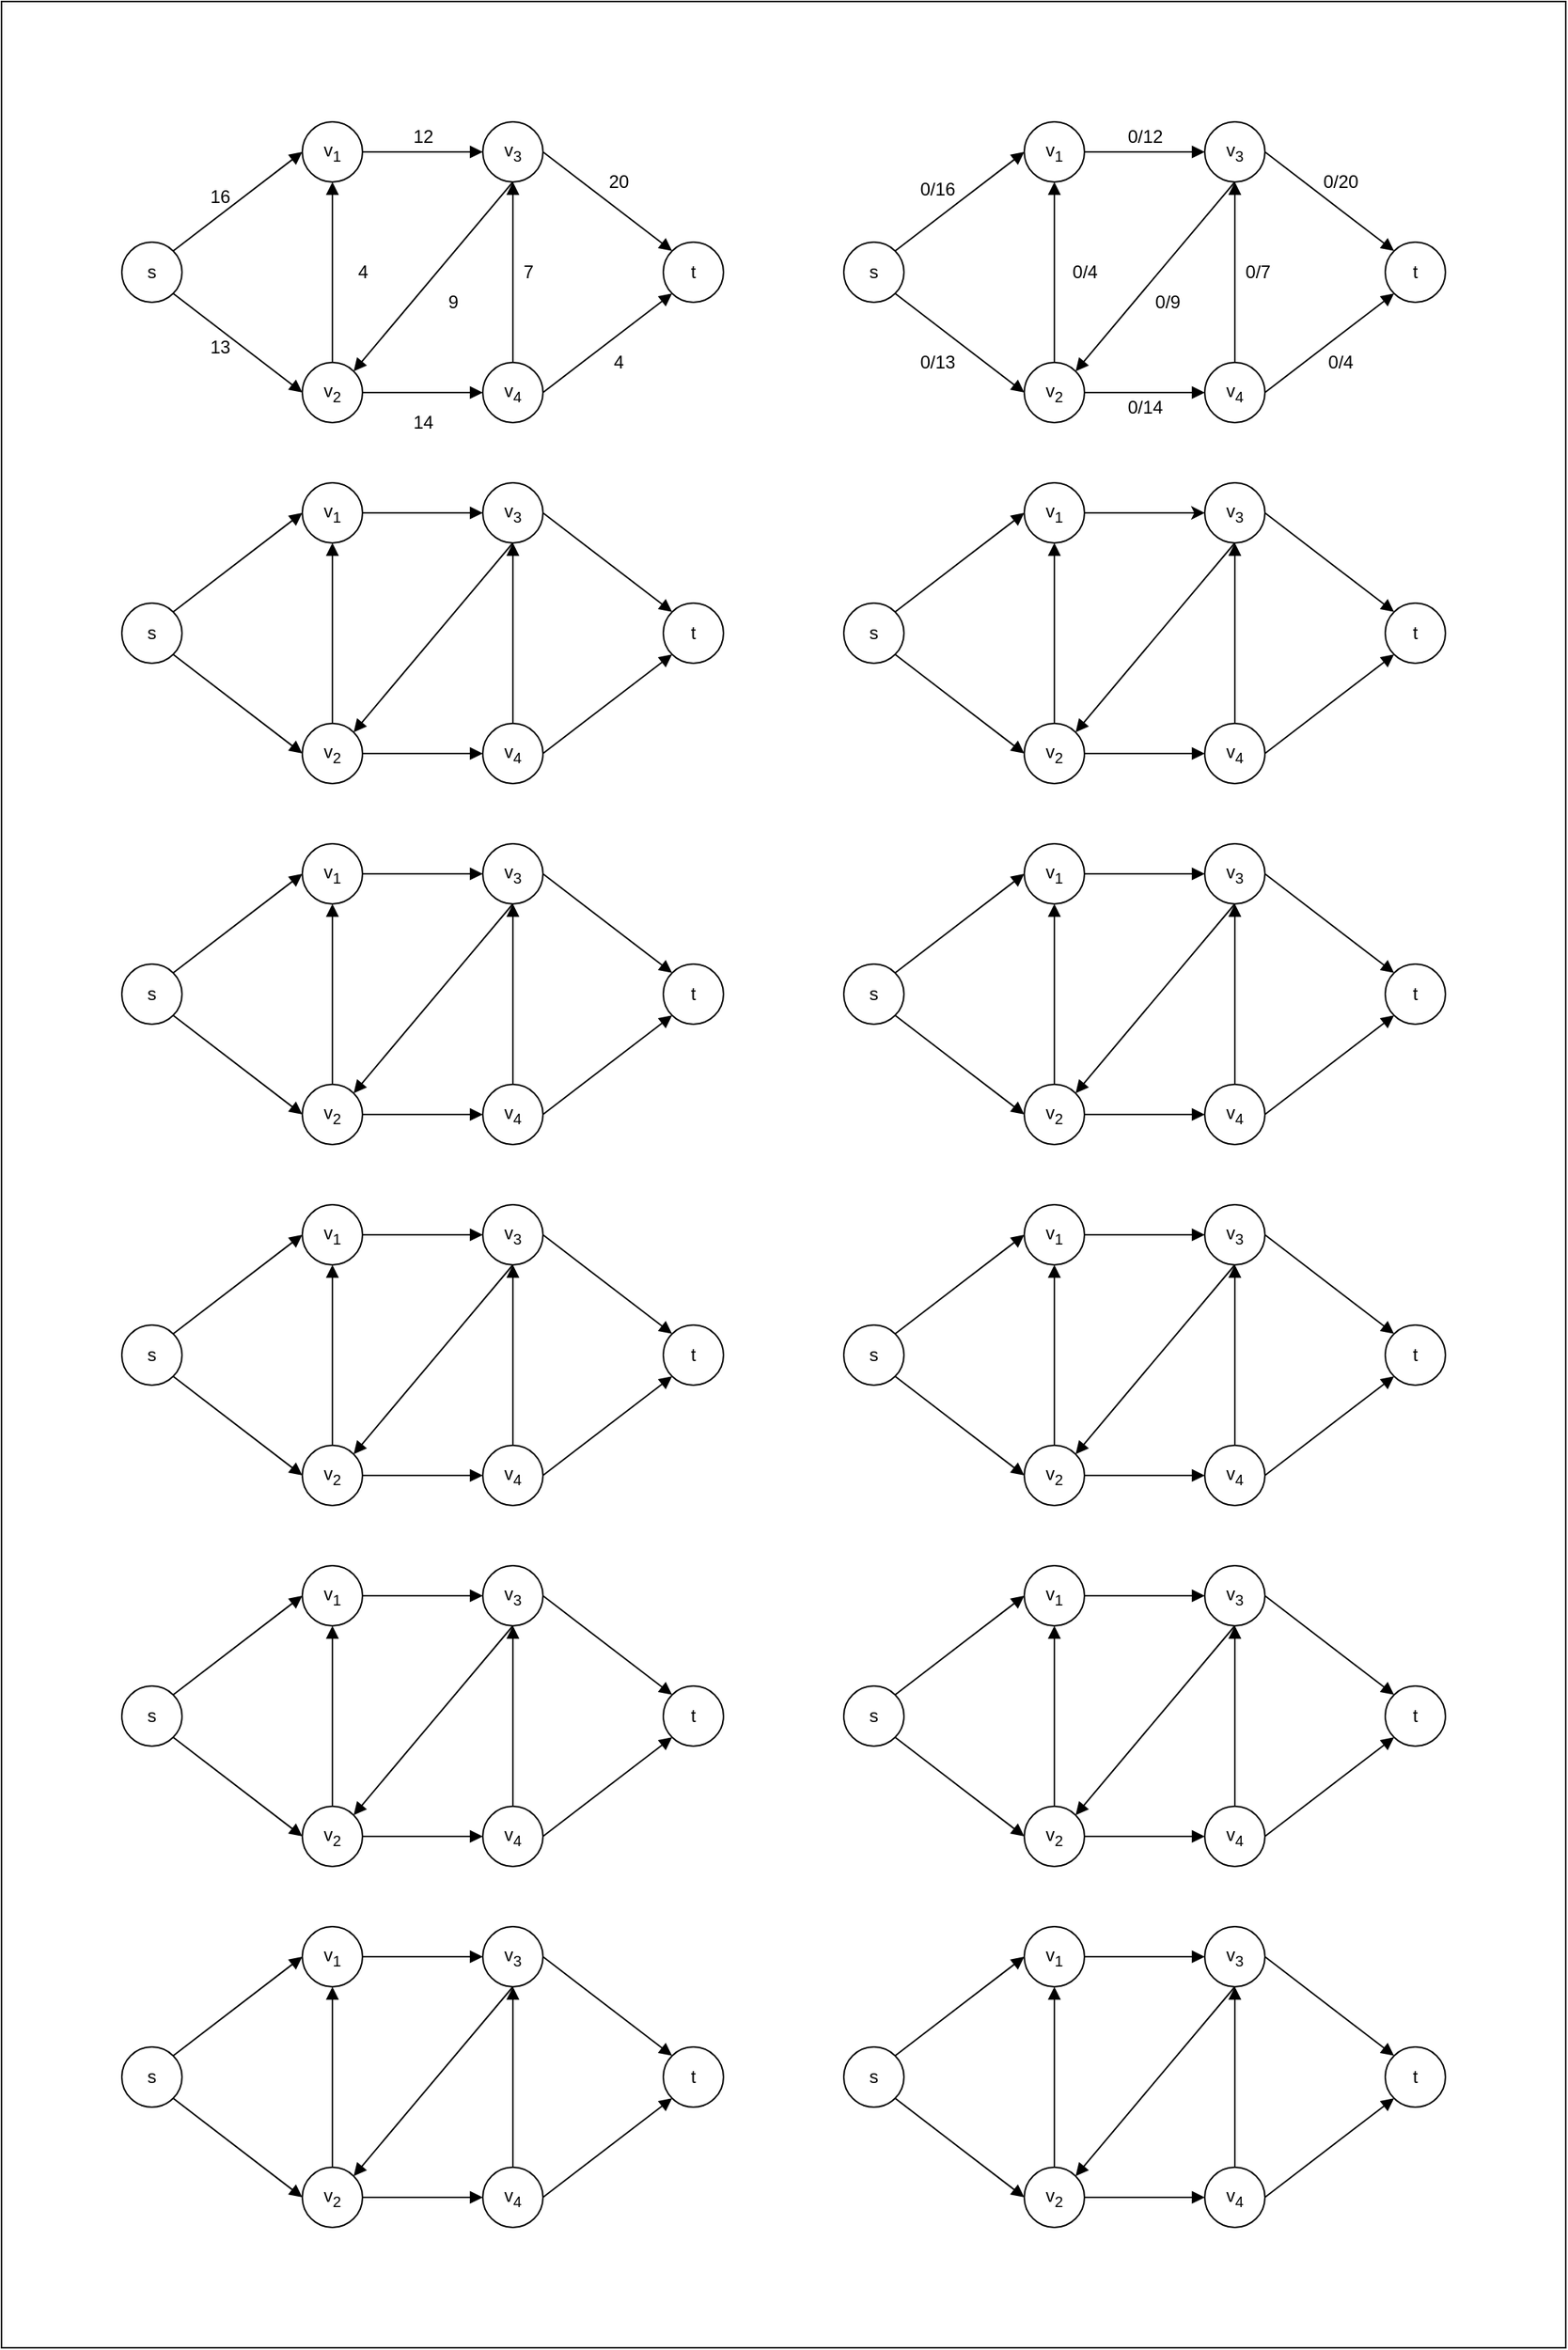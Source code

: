 <mxfile version="12.1.7" type="google" pages="1"><diagram id="NQt9UzLWL7pTOR3KCmQv" name="Page-1"><mxGraphModel dx="912" dy="469" grid="1" gridSize="10" guides="1" tooltips="1" connect="1" arrows="1" fold="1" page="1" pageScale="1" pageWidth="850" pageHeight="1100" math="0" shadow="0"><root><mxCell id="0"/><mxCell id="1" parent="0"/><mxCell id="hjaUaYXyL_r5MJdqLuzG-963" value="" style="rounded=0;whiteSpace=wrap;html=1;shadow=0;glass=0;strokeWidth=1;fontSize=13;align=center;fillColor=none;" vertex="1" parent="1"><mxGeometry y="80" width="1040" height="1560" as="geometry"/></mxCell><mxCell id="hjaUaYXyL_r5MJdqLuzG-8" style="rounded=0;orthogonalLoop=1;jettySize=auto;html=1;exitX=1;exitY=0;exitDx=0;exitDy=0;entryX=0;entryY=0.5;entryDx=0;entryDy=0;align=center;startArrow=none;startFill=0;endArrow=block;endFill=1;" edge="1" parent="1" source="hjaUaYXyL_r5MJdqLuzG-1" target="hjaUaYXyL_r5MJdqLuzG-7"><mxGeometry relative="1" as="geometry"/></mxCell><mxCell id="hjaUaYXyL_r5MJdqLuzG-9" style="edgeStyle=none;rounded=0;orthogonalLoop=1;jettySize=auto;html=1;exitX=1;exitY=1;exitDx=0;exitDy=0;entryX=0;entryY=0.5;entryDx=0;entryDy=0;align=center;startArrow=none;startFill=0;endArrow=block;endFill=1;" edge="1" parent="1" source="hjaUaYXyL_r5MJdqLuzG-1" target="hjaUaYXyL_r5MJdqLuzG-6"><mxGeometry relative="1" as="geometry"/></mxCell><mxCell id="hjaUaYXyL_r5MJdqLuzG-1" value="s" style="ellipse;whiteSpace=wrap;html=1;aspect=fixed;align=center;" vertex="1" parent="1"><mxGeometry x="80" y="240" width="40" height="40" as="geometry"/></mxCell><mxCell id="hjaUaYXyL_r5MJdqLuzG-3" value="t" style="ellipse;whiteSpace=wrap;html=1;aspect=fixed;align=center;" vertex="1" parent="1"><mxGeometry x="440" y="240" width="40" height="40" as="geometry"/></mxCell><mxCell id="hjaUaYXyL_r5MJdqLuzG-12" style="edgeStyle=none;rounded=0;orthogonalLoop=1;jettySize=auto;html=1;exitX=0.5;exitY=1;exitDx=0;exitDy=0;entryX=1;entryY=0;entryDx=0;entryDy=0;align=center;startArrow=none;startFill=0;endArrow=block;endFill=1;" edge="1" parent="1" source="hjaUaYXyL_r5MJdqLuzG-4" target="hjaUaYXyL_r5MJdqLuzG-6"><mxGeometry relative="1" as="geometry"/></mxCell><mxCell id="hjaUaYXyL_r5MJdqLuzG-16" style="edgeStyle=none;rounded=0;orthogonalLoop=1;jettySize=auto;html=1;exitX=1;exitY=0.5;exitDx=0;exitDy=0;entryX=0;entryY=0;entryDx=0;entryDy=0;align=center;startArrow=none;startFill=0;endArrow=block;endFill=1;" edge="1" parent="1" source="hjaUaYXyL_r5MJdqLuzG-4" target="hjaUaYXyL_r5MJdqLuzG-3"><mxGeometry relative="1" as="geometry"/></mxCell><mxCell id="hjaUaYXyL_r5MJdqLuzG-4" value="v&lt;sub&gt;3&lt;/sub&gt;" style="ellipse;whiteSpace=wrap;html=1;aspect=fixed;align=center;" vertex="1" parent="1"><mxGeometry x="320" y="160" width="40" height="40" as="geometry"/></mxCell><mxCell id="hjaUaYXyL_r5MJdqLuzG-13" style="edgeStyle=none;rounded=0;orthogonalLoop=1;jettySize=auto;html=1;exitX=0.5;exitY=0;exitDx=0;exitDy=0;align=center;startArrow=none;startFill=0;endArrow=block;endFill=1;" edge="1" parent="1" source="hjaUaYXyL_r5MJdqLuzG-5"><mxGeometry relative="1" as="geometry"><mxPoint x="340" y="200" as="targetPoint"/></mxGeometry></mxCell><mxCell id="hjaUaYXyL_r5MJdqLuzG-15" style="edgeStyle=none;rounded=0;orthogonalLoop=1;jettySize=auto;html=1;exitX=1;exitY=0.5;exitDx=0;exitDy=0;entryX=0;entryY=1;entryDx=0;entryDy=0;align=center;startArrow=none;startFill=0;endArrow=block;endFill=1;" edge="1" parent="1" source="hjaUaYXyL_r5MJdqLuzG-5" target="hjaUaYXyL_r5MJdqLuzG-3"><mxGeometry relative="1" as="geometry"/></mxCell><mxCell id="hjaUaYXyL_r5MJdqLuzG-5" value="v&lt;sub&gt;4&lt;/sub&gt;" style="ellipse;whiteSpace=wrap;html=1;aspect=fixed;align=center;" vertex="1" parent="1"><mxGeometry x="320" y="320" width="40" height="40" as="geometry"/></mxCell><mxCell id="hjaUaYXyL_r5MJdqLuzG-10" style="edgeStyle=none;rounded=0;orthogonalLoop=1;jettySize=auto;html=1;exitX=0.5;exitY=0;exitDx=0;exitDy=0;entryX=0.5;entryY=1;entryDx=0;entryDy=0;align=center;startArrow=none;startFill=0;endArrow=block;endFill=1;" edge="1" parent="1" source="hjaUaYXyL_r5MJdqLuzG-6" target="hjaUaYXyL_r5MJdqLuzG-7"><mxGeometry relative="1" as="geometry"/></mxCell><mxCell id="hjaUaYXyL_r5MJdqLuzG-14" style="edgeStyle=none;rounded=0;orthogonalLoop=1;jettySize=auto;html=1;exitX=1;exitY=0.5;exitDx=0;exitDy=0;entryX=0;entryY=0.5;entryDx=0;entryDy=0;align=center;startArrow=none;startFill=0;endArrow=block;endFill=1;" edge="1" parent="1" source="hjaUaYXyL_r5MJdqLuzG-6" target="hjaUaYXyL_r5MJdqLuzG-5"><mxGeometry relative="1" as="geometry"/></mxCell><mxCell id="hjaUaYXyL_r5MJdqLuzG-6" value="v&lt;sub&gt;2&lt;/sub&gt;" style="ellipse;whiteSpace=wrap;html=1;aspect=fixed;align=center;" vertex="1" parent="1"><mxGeometry x="200" y="320" width="40" height="40" as="geometry"/></mxCell><mxCell id="hjaUaYXyL_r5MJdqLuzG-11" style="edgeStyle=none;rounded=0;orthogonalLoop=1;jettySize=auto;html=1;exitX=1;exitY=0.5;exitDx=0;exitDy=0;align=center;startArrow=none;startFill=0;endArrow=block;endFill=1;" edge="1" parent="1" source="hjaUaYXyL_r5MJdqLuzG-7" target="hjaUaYXyL_r5MJdqLuzG-4"><mxGeometry relative="1" as="geometry"/></mxCell><mxCell id="hjaUaYXyL_r5MJdqLuzG-7" value="v&lt;sub&gt;1&lt;/sub&gt;" style="ellipse;whiteSpace=wrap;html=1;aspect=fixed;align=center;" vertex="1" parent="1"><mxGeometry x="200" y="160" width="40" height="40" as="geometry"/></mxCell><mxCell id="hjaUaYXyL_r5MJdqLuzG-17" style="rounded=0;orthogonalLoop=1;jettySize=auto;html=1;exitX=1;exitY=0;exitDx=0;exitDy=0;entryX=0;entryY=0.5;entryDx=0;entryDy=0;align=center;startArrow=none;startFill=0;endArrow=block;endFill=1;" edge="1" parent="1" source="hjaUaYXyL_r5MJdqLuzG-19" target="hjaUaYXyL_r5MJdqLuzG-31"><mxGeometry relative="1" as="geometry"/></mxCell><mxCell id="hjaUaYXyL_r5MJdqLuzG-18" style="edgeStyle=none;rounded=0;orthogonalLoop=1;jettySize=auto;html=1;exitX=1;exitY=1;exitDx=0;exitDy=0;entryX=0;entryY=0.5;entryDx=0;entryDy=0;align=center;startArrow=none;startFill=0;endArrow=block;endFill=1;" edge="1" parent="1" source="hjaUaYXyL_r5MJdqLuzG-19" target="hjaUaYXyL_r5MJdqLuzG-29"><mxGeometry relative="1" as="geometry"/></mxCell><mxCell id="hjaUaYXyL_r5MJdqLuzG-19" value="s" style="ellipse;whiteSpace=wrap;html=1;aspect=fixed;align=center;" vertex="1" parent="1"><mxGeometry x="560" y="240" width="40" height="40" as="geometry"/></mxCell><mxCell id="hjaUaYXyL_r5MJdqLuzG-20" value="t" style="ellipse;whiteSpace=wrap;html=1;aspect=fixed;align=center;" vertex="1" parent="1"><mxGeometry x="920" y="240" width="40" height="40" as="geometry"/></mxCell><mxCell id="hjaUaYXyL_r5MJdqLuzG-21" style="edgeStyle=none;rounded=0;orthogonalLoop=1;jettySize=auto;html=1;exitX=0.5;exitY=1;exitDx=0;exitDy=0;entryX=1;entryY=0;entryDx=0;entryDy=0;align=center;startArrow=none;startFill=0;endArrow=block;endFill=1;" edge="1" parent="1" source="hjaUaYXyL_r5MJdqLuzG-23" target="hjaUaYXyL_r5MJdqLuzG-29"><mxGeometry relative="1" as="geometry"/></mxCell><mxCell id="hjaUaYXyL_r5MJdqLuzG-22" style="edgeStyle=none;rounded=0;orthogonalLoop=1;jettySize=auto;html=1;exitX=1;exitY=0.5;exitDx=0;exitDy=0;entryX=0;entryY=0;entryDx=0;entryDy=0;align=center;startArrow=none;startFill=0;endArrow=block;endFill=1;" edge="1" parent="1" source="hjaUaYXyL_r5MJdqLuzG-23" target="hjaUaYXyL_r5MJdqLuzG-20"><mxGeometry relative="1" as="geometry"/></mxCell><mxCell id="hjaUaYXyL_r5MJdqLuzG-23" value="v&lt;sub&gt;3&lt;/sub&gt;" style="ellipse;whiteSpace=wrap;html=1;aspect=fixed;align=center;" vertex="1" parent="1"><mxGeometry x="800" y="160" width="40" height="40" as="geometry"/></mxCell><mxCell id="hjaUaYXyL_r5MJdqLuzG-24" style="edgeStyle=none;rounded=0;orthogonalLoop=1;jettySize=auto;html=1;exitX=0.5;exitY=0;exitDx=0;exitDy=0;align=center;startArrow=none;startFill=0;endArrow=block;endFill=1;" edge="1" parent="1" source="hjaUaYXyL_r5MJdqLuzG-26"><mxGeometry relative="1" as="geometry"><mxPoint x="820" y="200" as="targetPoint"/></mxGeometry></mxCell><mxCell id="hjaUaYXyL_r5MJdqLuzG-25" style="edgeStyle=none;rounded=0;orthogonalLoop=1;jettySize=auto;html=1;exitX=1;exitY=0.5;exitDx=0;exitDy=0;entryX=0;entryY=1;entryDx=0;entryDy=0;align=center;startArrow=none;startFill=0;endArrow=block;endFill=1;" edge="1" parent="1" source="hjaUaYXyL_r5MJdqLuzG-26" target="hjaUaYXyL_r5MJdqLuzG-20"><mxGeometry relative="1" as="geometry"/></mxCell><mxCell id="hjaUaYXyL_r5MJdqLuzG-26" value="v&lt;sub&gt;4&lt;/sub&gt;" style="ellipse;whiteSpace=wrap;html=1;aspect=fixed;align=center;" vertex="1" parent="1"><mxGeometry x="800" y="320" width="40" height="40" as="geometry"/></mxCell><mxCell id="hjaUaYXyL_r5MJdqLuzG-27" style="edgeStyle=none;rounded=0;orthogonalLoop=1;jettySize=auto;html=1;exitX=0.5;exitY=0;exitDx=0;exitDy=0;entryX=0.5;entryY=1;entryDx=0;entryDy=0;align=center;startArrow=none;startFill=0;endArrow=block;endFill=1;" edge="1" parent="1" source="hjaUaYXyL_r5MJdqLuzG-29" target="hjaUaYXyL_r5MJdqLuzG-31"><mxGeometry relative="1" as="geometry"/></mxCell><mxCell id="hjaUaYXyL_r5MJdqLuzG-28" style="edgeStyle=none;rounded=0;orthogonalLoop=1;jettySize=auto;html=1;exitX=1;exitY=0.5;exitDx=0;exitDy=0;entryX=0;entryY=0.5;entryDx=0;entryDy=0;align=center;startArrow=none;startFill=0;endArrow=block;endFill=1;" edge="1" parent="1" source="hjaUaYXyL_r5MJdqLuzG-29" target="hjaUaYXyL_r5MJdqLuzG-26"><mxGeometry relative="1" as="geometry"/></mxCell><mxCell id="hjaUaYXyL_r5MJdqLuzG-29" value="v&lt;sub&gt;2&lt;/sub&gt;" style="ellipse;whiteSpace=wrap;html=1;aspect=fixed;align=center;" vertex="1" parent="1"><mxGeometry x="680" y="320" width="40" height="40" as="geometry"/></mxCell><mxCell id="hjaUaYXyL_r5MJdqLuzG-30" style="edgeStyle=none;rounded=0;orthogonalLoop=1;jettySize=auto;html=1;exitX=1;exitY=0.5;exitDx=0;exitDy=0;align=center;startArrow=none;startFill=0;endArrow=block;endFill=1;" edge="1" parent="1" source="hjaUaYXyL_r5MJdqLuzG-31" target="hjaUaYXyL_r5MJdqLuzG-23"><mxGeometry relative="1" as="geometry"/></mxCell><mxCell id="hjaUaYXyL_r5MJdqLuzG-31" value="v&lt;sub&gt;1&lt;/sub&gt;" style="ellipse;whiteSpace=wrap;html=1;aspect=fixed;align=center;" vertex="1" parent="1"><mxGeometry x="680" y="160" width="40" height="40" as="geometry"/></mxCell><mxCell id="hjaUaYXyL_r5MJdqLuzG-32" value="16" style="text;html=1;resizable=0;points=[];autosize=1;align=center;verticalAlign=top;spacingTop=-4;" vertex="1" parent="1"><mxGeometry x="130" y="200" width="30" height="20" as="geometry"/></mxCell><mxCell id="hjaUaYXyL_r5MJdqLuzG-33" value="13" style="text;html=1;resizable=0;points=[];autosize=1;align=center;verticalAlign=top;spacingTop=-4;" vertex="1" parent="1"><mxGeometry x="130" y="300" width="30" height="20" as="geometry"/></mxCell><mxCell id="hjaUaYXyL_r5MJdqLuzG-34" value="4" style="text;html=1;resizable=0;points=[];autosize=1;align=center;verticalAlign=top;spacingTop=-4;" vertex="1" parent="1"><mxGeometry x="230" y="250" width="20" height="20" as="geometry"/></mxCell><mxCell id="hjaUaYXyL_r5MJdqLuzG-35" value="12" style="text;html=1;resizable=0;points=[];autosize=1;align=center;verticalAlign=top;spacingTop=-4;" vertex="1" parent="1"><mxGeometry x="265" y="160" width="30" height="20" as="geometry"/></mxCell><mxCell id="hjaUaYXyL_r5MJdqLuzG-36" value="14" style="text;html=1;resizable=0;points=[];autosize=1;align=center;verticalAlign=top;spacingTop=-4;" vertex="1" parent="1"><mxGeometry x="265" y="350" width="30" height="20" as="geometry"/></mxCell><mxCell id="hjaUaYXyL_r5MJdqLuzG-37" value="9" style="text;html=1;resizable=0;points=[];autosize=1;align=center;verticalAlign=top;spacingTop=-4;" vertex="1" parent="1"><mxGeometry x="290" y="270" width="20" height="20" as="geometry"/></mxCell><mxCell id="hjaUaYXyL_r5MJdqLuzG-38" value="4" style="text;html=1;resizable=0;points=[];autosize=1;align=center;verticalAlign=top;spacingTop=-4;" vertex="1" parent="1"><mxGeometry x="400" y="310" width="20" height="20" as="geometry"/></mxCell><mxCell id="hjaUaYXyL_r5MJdqLuzG-39" value="20" style="text;html=1;resizable=0;points=[];autosize=1;align=center;verticalAlign=top;spacingTop=-4;" vertex="1" parent="1"><mxGeometry x="395" y="190" width="30" height="20" as="geometry"/></mxCell><mxCell id="hjaUaYXyL_r5MJdqLuzG-40" value="7" style="text;html=1;resizable=0;points=[];autosize=1;align=center;verticalAlign=top;spacingTop=-4;" vertex="1" parent="1"><mxGeometry x="340" y="250" width="20" height="20" as="geometry"/></mxCell><mxCell id="hjaUaYXyL_r5MJdqLuzG-41" value="0/16" style="text;html=1;resizable=0;points=[];autosize=1;align=center;verticalAlign=top;spacingTop=-4;" vertex="1" parent="1"><mxGeometry x="602" y="195" width="40" height="20" as="geometry"/></mxCell><mxCell id="hjaUaYXyL_r5MJdqLuzG-42" value="0/13" style="text;html=1;resizable=0;points=[];autosize=1;align=center;verticalAlign=top;spacingTop=-4;" vertex="1" parent="1"><mxGeometry x="602" y="310" width="40" height="20" as="geometry"/></mxCell><mxCell id="hjaUaYXyL_r5MJdqLuzG-43" value="0/4" style="text;html=1;resizable=0;points=[];autosize=1;align=center;verticalAlign=top;spacingTop=-4;" vertex="1" parent="1"><mxGeometry x="705" y="250" width="30" height="20" as="geometry"/></mxCell><mxCell id="hjaUaYXyL_r5MJdqLuzG-44" value="0/12" style="text;html=1;resizable=0;points=[];autosize=1;align=center;verticalAlign=top;spacingTop=-4;" vertex="1" parent="1"><mxGeometry x="740" y="160" width="40" height="20" as="geometry"/></mxCell><mxCell id="hjaUaYXyL_r5MJdqLuzG-45" value="0/14" style="text;html=1;resizable=0;points=[];autosize=1;align=center;verticalAlign=top;spacingTop=-4;" vertex="1" parent="1"><mxGeometry x="740" y="340" width="40" height="20" as="geometry"/></mxCell><mxCell id="hjaUaYXyL_r5MJdqLuzG-46" value="0/9" style="text;html=1;resizable=0;points=[];autosize=1;align=center;verticalAlign=top;spacingTop=-4;" vertex="1" parent="1"><mxGeometry x="760" y="270" width="30" height="20" as="geometry"/></mxCell><mxCell id="hjaUaYXyL_r5MJdqLuzG-47" value="0/7" style="text;html=1;resizable=0;points=[];autosize=1;align=center;verticalAlign=top;spacingTop=-4;" vertex="1" parent="1"><mxGeometry x="820" y="250" width="30" height="20" as="geometry"/></mxCell><mxCell id="hjaUaYXyL_r5MJdqLuzG-48" value="0/20" style="text;html=1;resizable=0;points=[];autosize=1;align=center;verticalAlign=top;spacingTop=-4;" vertex="1" parent="1"><mxGeometry x="870" y="190" width="40" height="20" as="geometry"/></mxCell><mxCell id="hjaUaYXyL_r5MJdqLuzG-49" value="0/4" style="text;html=1;resizable=0;points=[];autosize=1;align=center;verticalAlign=top;spacingTop=-4;" vertex="1" parent="1"><mxGeometry x="875" y="310" width="30" height="20" as="geometry"/></mxCell><mxCell id="hjaUaYXyL_r5MJdqLuzG-98" style="rounded=0;orthogonalLoop=1;jettySize=auto;html=1;exitX=1;exitY=0;exitDx=0;exitDy=0;entryX=0;entryY=0.5;entryDx=0;entryDy=0;align=center;startArrow=none;startFill=0;endArrow=block;endFill=1;" edge="1" parent="1" source="hjaUaYXyL_r5MJdqLuzG-100" target="hjaUaYXyL_r5MJdqLuzG-112"><mxGeometry relative="1" as="geometry"/></mxCell><mxCell id="hjaUaYXyL_r5MJdqLuzG-99" style="edgeStyle=none;rounded=0;orthogonalLoop=1;jettySize=auto;html=1;exitX=1;exitY=1;exitDx=0;exitDy=0;entryX=0;entryY=0.5;entryDx=0;entryDy=0;align=center;strokeWidth=1;startArrow=none;startFill=0;endArrow=block;endFill=1;" edge="1" parent="1" source="hjaUaYXyL_r5MJdqLuzG-100" target="hjaUaYXyL_r5MJdqLuzG-110"><mxGeometry relative="1" as="geometry"/></mxCell><mxCell id="hjaUaYXyL_r5MJdqLuzG-100" value="s" style="ellipse;whiteSpace=wrap;html=1;aspect=fixed;align=center;" vertex="1" parent="1"><mxGeometry x="80" y="480" width="40" height="40" as="geometry"/></mxCell><mxCell id="hjaUaYXyL_r5MJdqLuzG-101" value="t" style="ellipse;whiteSpace=wrap;html=1;aspect=fixed;align=center;" vertex="1" parent="1"><mxGeometry x="440" y="480" width="40" height="40" as="geometry"/></mxCell><mxCell id="hjaUaYXyL_r5MJdqLuzG-102" style="edgeStyle=none;rounded=0;orthogonalLoop=1;jettySize=auto;html=1;exitX=0.5;exitY=1;exitDx=0;exitDy=0;entryX=1;entryY=0;entryDx=0;entryDy=0;align=center;startArrow=none;startFill=0;endArrow=block;endFill=1;" edge="1" parent="1" source="hjaUaYXyL_r5MJdqLuzG-104" target="hjaUaYXyL_r5MJdqLuzG-110"><mxGeometry relative="1" as="geometry"/></mxCell><mxCell id="hjaUaYXyL_r5MJdqLuzG-103" style="edgeStyle=none;rounded=0;orthogonalLoop=1;jettySize=auto;html=1;exitX=1;exitY=0.5;exitDx=0;exitDy=0;entryX=0;entryY=0;entryDx=0;entryDy=0;align=center;strokeWidth=1;startArrow=none;startFill=0;endArrow=block;endFill=1;" edge="1" parent="1" source="hjaUaYXyL_r5MJdqLuzG-104" target="hjaUaYXyL_r5MJdqLuzG-101"><mxGeometry relative="1" as="geometry"/></mxCell><mxCell id="hjaUaYXyL_r5MJdqLuzG-104" value="v&lt;sub&gt;3&lt;/sub&gt;" style="ellipse;whiteSpace=wrap;html=1;aspect=fixed;align=center;" vertex="1" parent="1"><mxGeometry x="320" y="400" width="40" height="40" as="geometry"/></mxCell><mxCell id="hjaUaYXyL_r5MJdqLuzG-105" style="edgeStyle=none;rounded=0;orthogonalLoop=1;jettySize=auto;html=1;exitX=0.5;exitY=0;exitDx=0;exitDy=0;align=center;startArrow=none;startFill=0;endArrow=block;endFill=1;" edge="1" parent="1" source="hjaUaYXyL_r5MJdqLuzG-107"><mxGeometry relative="1" as="geometry"><mxPoint x="340" y="440" as="targetPoint"/></mxGeometry></mxCell><mxCell id="hjaUaYXyL_r5MJdqLuzG-106" style="edgeStyle=none;rounded=0;orthogonalLoop=1;jettySize=auto;html=1;exitX=1;exitY=0.5;exitDx=0;exitDy=0;entryX=0;entryY=1;entryDx=0;entryDy=0;align=center;startArrow=none;startFill=0;endArrow=block;endFill=1;" edge="1" parent="1" source="hjaUaYXyL_r5MJdqLuzG-107" target="hjaUaYXyL_r5MJdqLuzG-101"><mxGeometry relative="1" as="geometry"/></mxCell><mxCell id="hjaUaYXyL_r5MJdqLuzG-107" value="v&lt;sub&gt;4&lt;/sub&gt;" style="ellipse;whiteSpace=wrap;html=1;aspect=fixed;align=center;" vertex="1" parent="1"><mxGeometry x="320" y="560" width="40" height="40" as="geometry"/></mxCell><mxCell id="hjaUaYXyL_r5MJdqLuzG-108" style="edgeStyle=none;rounded=0;orthogonalLoop=1;jettySize=auto;html=1;exitX=0.5;exitY=0;exitDx=0;exitDy=0;entryX=0.5;entryY=1;entryDx=0;entryDy=0;align=center;strokeWidth=1;startArrow=none;startFill=0;endArrow=block;endFill=1;" edge="1" parent="1" source="hjaUaYXyL_r5MJdqLuzG-110" target="hjaUaYXyL_r5MJdqLuzG-112"><mxGeometry relative="1" as="geometry"/></mxCell><mxCell id="hjaUaYXyL_r5MJdqLuzG-109" style="edgeStyle=none;rounded=0;orthogonalLoop=1;jettySize=auto;html=1;exitX=1;exitY=0.5;exitDx=0;exitDy=0;entryX=0;entryY=0.5;entryDx=0;entryDy=0;align=center;startArrow=none;startFill=0;endArrow=block;endFill=1;" edge="1" parent="1" source="hjaUaYXyL_r5MJdqLuzG-110" target="hjaUaYXyL_r5MJdqLuzG-107"><mxGeometry relative="1" as="geometry"/></mxCell><mxCell id="hjaUaYXyL_r5MJdqLuzG-110" value="v&lt;sub&gt;2&lt;/sub&gt;" style="ellipse;whiteSpace=wrap;html=1;aspect=fixed;align=center;" vertex="1" parent="1"><mxGeometry x="200" y="560" width="40" height="40" as="geometry"/></mxCell><mxCell id="hjaUaYXyL_r5MJdqLuzG-111" style="edgeStyle=none;rounded=0;orthogonalLoop=1;jettySize=auto;html=1;exitX=1;exitY=0.5;exitDx=0;exitDy=0;align=center;strokeWidth=1;startArrow=none;startFill=0;endArrow=block;endFill=1;" edge="1" parent="1" source="hjaUaYXyL_r5MJdqLuzG-112" target="hjaUaYXyL_r5MJdqLuzG-104"><mxGeometry relative="1" as="geometry"/></mxCell><mxCell id="hjaUaYXyL_r5MJdqLuzG-112" value="v&lt;sub&gt;1&lt;/sub&gt;" style="ellipse;whiteSpace=wrap;html=1;aspect=fixed;align=center;" vertex="1" parent="1"><mxGeometry x="200" y="400" width="40" height="40" as="geometry"/></mxCell><mxCell id="hjaUaYXyL_r5MJdqLuzG-113" style="rounded=0;orthogonalLoop=1;jettySize=auto;html=1;exitX=1;exitY=0;exitDx=0;exitDy=0;entryX=0;entryY=0.5;entryDx=0;entryDy=0;align=center;startArrow=none;startFill=0;endArrow=block;endFill=1;" edge="1" parent="1" source="hjaUaYXyL_r5MJdqLuzG-115" target="hjaUaYXyL_r5MJdqLuzG-127"><mxGeometry relative="1" as="geometry"/></mxCell><mxCell id="hjaUaYXyL_r5MJdqLuzG-114" style="edgeStyle=none;rounded=0;orthogonalLoop=1;jettySize=auto;html=1;exitX=1;exitY=1;exitDx=0;exitDy=0;entryX=0;entryY=0.5;entryDx=0;entryDy=0;align=center;startArrow=none;startFill=0;endArrow=block;endFill=1;" edge="1" parent="1" source="hjaUaYXyL_r5MJdqLuzG-115" target="hjaUaYXyL_r5MJdqLuzG-125"><mxGeometry relative="1" as="geometry"/></mxCell><mxCell id="hjaUaYXyL_r5MJdqLuzG-115" value="s" style="ellipse;whiteSpace=wrap;html=1;aspect=fixed;align=center;" vertex="1" parent="1"><mxGeometry x="560" y="480" width="40" height="40" as="geometry"/></mxCell><mxCell id="hjaUaYXyL_r5MJdqLuzG-116" value="t" style="ellipse;whiteSpace=wrap;html=1;aspect=fixed;align=center;" vertex="1" parent="1"><mxGeometry x="920" y="480" width="40" height="40" as="geometry"/></mxCell><mxCell id="hjaUaYXyL_r5MJdqLuzG-117" style="edgeStyle=none;rounded=0;orthogonalLoop=1;jettySize=auto;html=1;exitX=0.5;exitY=1;exitDx=0;exitDy=0;entryX=1;entryY=0;entryDx=0;entryDy=0;align=center;startArrow=none;startFill=0;endArrow=block;endFill=1;" edge="1" parent="1" source="hjaUaYXyL_r5MJdqLuzG-119" target="hjaUaYXyL_r5MJdqLuzG-125"><mxGeometry relative="1" as="geometry"/></mxCell><mxCell id="hjaUaYXyL_r5MJdqLuzG-118" style="edgeStyle=none;rounded=0;orthogonalLoop=1;jettySize=auto;html=1;exitX=1;exitY=0.5;exitDx=0;exitDy=0;entryX=0;entryY=0;entryDx=0;entryDy=0;align=center;startArrow=none;startFill=0;endArrow=block;endFill=1;" edge="1" parent="1" source="hjaUaYXyL_r5MJdqLuzG-119" target="hjaUaYXyL_r5MJdqLuzG-116"><mxGeometry relative="1" as="geometry"/></mxCell><mxCell id="hjaUaYXyL_r5MJdqLuzG-119" value="v&lt;sub&gt;3&lt;/sub&gt;" style="ellipse;whiteSpace=wrap;html=1;aspect=fixed;align=center;" vertex="1" parent="1"><mxGeometry x="800" y="400" width="40" height="40" as="geometry"/></mxCell><mxCell id="hjaUaYXyL_r5MJdqLuzG-120" style="edgeStyle=none;rounded=0;orthogonalLoop=1;jettySize=auto;html=1;exitX=0.5;exitY=0;exitDx=0;exitDy=0;align=center;startArrow=none;startFill=0;endArrow=block;endFill=1;" edge="1" parent="1" source="hjaUaYXyL_r5MJdqLuzG-122"><mxGeometry relative="1" as="geometry"><mxPoint x="820" y="440" as="targetPoint"/></mxGeometry></mxCell><mxCell id="hjaUaYXyL_r5MJdqLuzG-121" style="edgeStyle=none;rounded=0;orthogonalLoop=1;jettySize=auto;html=1;exitX=1;exitY=0.5;exitDx=0;exitDy=0;entryX=0;entryY=1;entryDx=0;entryDy=0;align=center;startArrow=none;startFill=0;endArrow=block;endFill=1;" edge="1" parent="1" source="hjaUaYXyL_r5MJdqLuzG-122" target="hjaUaYXyL_r5MJdqLuzG-116"><mxGeometry relative="1" as="geometry"/></mxCell><mxCell id="hjaUaYXyL_r5MJdqLuzG-122" value="v&lt;sub&gt;4&lt;/sub&gt;" style="ellipse;whiteSpace=wrap;html=1;aspect=fixed;align=center;" vertex="1" parent="1"><mxGeometry x="800" y="560" width="40" height="40" as="geometry"/></mxCell><mxCell id="hjaUaYXyL_r5MJdqLuzG-123" style="edgeStyle=none;rounded=0;orthogonalLoop=1;jettySize=auto;html=1;exitX=0.5;exitY=0;exitDx=0;exitDy=0;entryX=0.5;entryY=1;entryDx=0;entryDy=0;align=center;startArrow=none;startFill=0;endArrow=block;endFill=1;" edge="1" parent="1" source="hjaUaYXyL_r5MJdqLuzG-125" target="hjaUaYXyL_r5MJdqLuzG-127"><mxGeometry relative="1" as="geometry"/></mxCell><mxCell id="hjaUaYXyL_r5MJdqLuzG-124" style="edgeStyle=none;rounded=0;orthogonalLoop=1;jettySize=auto;html=1;exitX=1;exitY=0.5;exitDx=0;exitDy=0;entryX=0;entryY=0.5;entryDx=0;entryDy=0;align=center;startArrow=none;startFill=0;endArrow=block;endFill=1;" edge="1" parent="1" source="hjaUaYXyL_r5MJdqLuzG-125" target="hjaUaYXyL_r5MJdqLuzG-122"><mxGeometry relative="1" as="geometry"/></mxCell><mxCell id="hjaUaYXyL_r5MJdqLuzG-125" value="v&lt;sub&gt;2&lt;/sub&gt;" style="ellipse;whiteSpace=wrap;html=1;aspect=fixed;align=center;" vertex="1" parent="1"><mxGeometry x="680" y="560" width="40" height="40" as="geometry"/></mxCell><mxCell id="hjaUaYXyL_r5MJdqLuzG-126" style="edgeStyle=none;rounded=0;orthogonalLoop=1;jettySize=auto;html=1;exitX=1;exitY=0.5;exitDx=0;exitDy=0;align=center;" edge="1" parent="1" source="hjaUaYXyL_r5MJdqLuzG-127" target="hjaUaYXyL_r5MJdqLuzG-119"><mxGeometry relative="1" as="geometry"/></mxCell><mxCell id="hjaUaYXyL_r5MJdqLuzG-127" value="v&lt;sub&gt;1&lt;/sub&gt;" style="ellipse;whiteSpace=wrap;html=1;aspect=fixed;align=center;" vertex="1" parent="1"><mxGeometry x="680" y="400" width="40" height="40" as="geometry"/></mxCell><mxCell id="hjaUaYXyL_r5MJdqLuzG-196" style="rounded=0;orthogonalLoop=1;jettySize=auto;html=1;exitX=1;exitY=0;exitDx=0;exitDy=0;entryX=0;entryY=0.5;entryDx=0;entryDy=0;align=center;endSize=6;strokeWidth=1;startArrow=none;startFill=0;endArrow=block;endFill=1;" edge="1" parent="1" source="hjaUaYXyL_r5MJdqLuzG-198" target="hjaUaYXyL_r5MJdqLuzG-210"><mxGeometry relative="1" as="geometry"/></mxCell><mxCell id="hjaUaYXyL_r5MJdqLuzG-197" style="edgeStyle=none;rounded=0;orthogonalLoop=1;jettySize=auto;html=1;exitX=1;exitY=1;exitDx=0;exitDy=0;entryX=0;entryY=0.5;entryDx=0;entryDy=0;align=center;startArrow=none;startFill=0;endArrow=block;endFill=1;" edge="1" parent="1" source="hjaUaYXyL_r5MJdqLuzG-198" target="hjaUaYXyL_r5MJdqLuzG-208"><mxGeometry relative="1" as="geometry"/></mxCell><mxCell id="hjaUaYXyL_r5MJdqLuzG-198" value="s" style="ellipse;whiteSpace=wrap;html=1;aspect=fixed;align=center;" vertex="1" parent="1"><mxGeometry x="80" y="720" width="40" height="40" as="geometry"/></mxCell><mxCell id="hjaUaYXyL_r5MJdqLuzG-199" value="t" style="ellipse;whiteSpace=wrap;html=1;aspect=fixed;align=center;" vertex="1" parent="1"><mxGeometry x="440" y="720" width="40" height="40" as="geometry"/></mxCell><mxCell id="hjaUaYXyL_r5MJdqLuzG-200" style="edgeStyle=none;rounded=0;orthogonalLoop=1;jettySize=auto;html=1;exitX=0.5;exitY=1;exitDx=0;exitDy=0;entryX=1;entryY=0;entryDx=0;entryDy=0;align=center;startArrow=none;startFill=0;endArrow=block;endFill=1;" edge="1" parent="1" source="hjaUaYXyL_r5MJdqLuzG-202" target="hjaUaYXyL_r5MJdqLuzG-208"><mxGeometry relative="1" as="geometry"/></mxCell><mxCell id="hjaUaYXyL_r5MJdqLuzG-201" style="edgeStyle=none;rounded=0;orthogonalLoop=1;jettySize=auto;html=1;exitX=1;exitY=0.5;exitDx=0;exitDy=0;entryX=0;entryY=0;entryDx=0;entryDy=0;align=center;strokeWidth=1;startArrow=none;startFill=0;endArrow=block;endFill=1;" edge="1" parent="1" source="hjaUaYXyL_r5MJdqLuzG-202" target="hjaUaYXyL_r5MJdqLuzG-199"><mxGeometry relative="1" as="geometry"/></mxCell><mxCell id="hjaUaYXyL_r5MJdqLuzG-202" value="v&lt;sub&gt;3&lt;/sub&gt;" style="ellipse;whiteSpace=wrap;html=1;aspect=fixed;align=center;" vertex="1" parent="1"><mxGeometry x="320" y="640" width="40" height="40" as="geometry"/></mxCell><mxCell id="hjaUaYXyL_r5MJdqLuzG-203" style="edgeStyle=none;rounded=0;orthogonalLoop=1;jettySize=auto;html=1;exitX=0.5;exitY=0;exitDx=0;exitDy=0;align=center;startArrow=none;startFill=0;endArrow=block;endFill=1;" edge="1" parent="1" source="hjaUaYXyL_r5MJdqLuzG-205"><mxGeometry relative="1" as="geometry"><mxPoint x="340" y="680" as="targetPoint"/></mxGeometry></mxCell><mxCell id="hjaUaYXyL_r5MJdqLuzG-204" style="edgeStyle=none;rounded=0;orthogonalLoop=1;jettySize=auto;html=1;exitX=1;exitY=0.5;exitDx=0;exitDy=0;entryX=0;entryY=1;entryDx=0;entryDy=0;align=center;startArrow=none;startFill=0;endArrow=block;endFill=1;" edge="1" parent="1" source="hjaUaYXyL_r5MJdqLuzG-205" target="hjaUaYXyL_r5MJdqLuzG-199"><mxGeometry relative="1" as="geometry"/></mxCell><mxCell id="hjaUaYXyL_r5MJdqLuzG-205" value="v&lt;sub&gt;4&lt;/sub&gt;" style="ellipse;whiteSpace=wrap;html=1;aspect=fixed;align=center;" vertex="1" parent="1"><mxGeometry x="320" y="800" width="40" height="40" as="geometry"/></mxCell><mxCell id="hjaUaYXyL_r5MJdqLuzG-206" style="edgeStyle=none;rounded=0;orthogonalLoop=1;jettySize=auto;html=1;exitX=0.5;exitY=0;exitDx=0;exitDy=0;entryX=0.5;entryY=1;entryDx=0;entryDy=0;align=center;startArrow=none;startFill=0;endArrow=block;endFill=1;" edge="1" parent="1" source="hjaUaYXyL_r5MJdqLuzG-208" target="hjaUaYXyL_r5MJdqLuzG-210"><mxGeometry relative="1" as="geometry"/></mxCell><mxCell id="hjaUaYXyL_r5MJdqLuzG-207" style="edgeStyle=none;rounded=0;orthogonalLoop=1;jettySize=auto;html=1;exitX=1;exitY=0.5;exitDx=0;exitDy=0;entryX=0;entryY=0.5;entryDx=0;entryDy=0;align=center;startArrow=none;startFill=0;endArrow=block;endFill=1;" edge="1" parent="1" source="hjaUaYXyL_r5MJdqLuzG-208" target="hjaUaYXyL_r5MJdqLuzG-205"><mxGeometry relative="1" as="geometry"/></mxCell><mxCell id="hjaUaYXyL_r5MJdqLuzG-208" value="v&lt;sub&gt;2&lt;/sub&gt;" style="ellipse;whiteSpace=wrap;html=1;aspect=fixed;align=center;" vertex="1" parent="1"><mxGeometry x="200" y="800" width="40" height="40" as="geometry"/></mxCell><mxCell id="hjaUaYXyL_r5MJdqLuzG-209" style="edgeStyle=none;rounded=0;orthogonalLoop=1;jettySize=auto;html=1;exitX=1;exitY=0.5;exitDx=0;exitDy=0;align=center;strokeWidth=1;startArrow=none;startFill=0;endArrow=block;endFill=1;" edge="1" parent="1" source="hjaUaYXyL_r5MJdqLuzG-210" target="hjaUaYXyL_r5MJdqLuzG-202"><mxGeometry relative="1" as="geometry"/></mxCell><mxCell id="hjaUaYXyL_r5MJdqLuzG-210" value="v&lt;sub&gt;1&lt;/sub&gt;" style="ellipse;whiteSpace=wrap;html=1;aspect=fixed;align=center;" vertex="1" parent="1"><mxGeometry x="200" y="640" width="40" height="40" as="geometry"/></mxCell><mxCell id="hjaUaYXyL_r5MJdqLuzG-211" style="rounded=0;orthogonalLoop=1;jettySize=auto;html=1;exitX=1;exitY=0;exitDx=0;exitDy=0;entryX=0;entryY=0.5;entryDx=0;entryDy=0;align=center;startArrow=none;startFill=0;endArrow=block;endFill=1;" edge="1" parent="1" source="hjaUaYXyL_r5MJdqLuzG-213" target="hjaUaYXyL_r5MJdqLuzG-225"><mxGeometry relative="1" as="geometry"/></mxCell><mxCell id="hjaUaYXyL_r5MJdqLuzG-212" style="edgeStyle=none;rounded=0;orthogonalLoop=1;jettySize=auto;html=1;exitX=1;exitY=1;exitDx=0;exitDy=0;entryX=0;entryY=0.5;entryDx=0;entryDy=0;align=center;startArrow=none;startFill=0;endArrow=block;endFill=1;" edge="1" parent="1" source="hjaUaYXyL_r5MJdqLuzG-213" target="hjaUaYXyL_r5MJdqLuzG-223"><mxGeometry relative="1" as="geometry"/></mxCell><mxCell id="hjaUaYXyL_r5MJdqLuzG-213" value="s" style="ellipse;whiteSpace=wrap;html=1;aspect=fixed;align=center;" vertex="1" parent="1"><mxGeometry x="560" y="720" width="40" height="40" as="geometry"/></mxCell><mxCell id="hjaUaYXyL_r5MJdqLuzG-214" value="t" style="ellipse;whiteSpace=wrap;html=1;aspect=fixed;align=center;" vertex="1" parent="1"><mxGeometry x="920" y="720" width="40" height="40" as="geometry"/></mxCell><mxCell id="hjaUaYXyL_r5MJdqLuzG-215" style="edgeStyle=none;rounded=0;orthogonalLoop=1;jettySize=auto;html=1;exitX=0.5;exitY=1;exitDx=0;exitDy=0;entryX=1;entryY=0;entryDx=0;entryDy=0;align=center;startArrow=none;startFill=0;endArrow=block;endFill=1;" edge="1" parent="1" source="hjaUaYXyL_r5MJdqLuzG-217" target="hjaUaYXyL_r5MJdqLuzG-223"><mxGeometry relative="1" as="geometry"/></mxCell><mxCell id="hjaUaYXyL_r5MJdqLuzG-216" style="edgeStyle=none;rounded=0;orthogonalLoop=1;jettySize=auto;html=1;exitX=1;exitY=0.5;exitDx=0;exitDy=0;entryX=0;entryY=0;entryDx=0;entryDy=0;align=center;startArrow=none;startFill=0;endArrow=block;endFill=1;" edge="1" parent="1" source="hjaUaYXyL_r5MJdqLuzG-217" target="hjaUaYXyL_r5MJdqLuzG-214"><mxGeometry relative="1" as="geometry"/></mxCell><mxCell id="hjaUaYXyL_r5MJdqLuzG-217" value="v&lt;sub&gt;3&lt;/sub&gt;" style="ellipse;whiteSpace=wrap;html=1;aspect=fixed;align=center;" vertex="1" parent="1"><mxGeometry x="800" y="640" width="40" height="40" as="geometry"/></mxCell><mxCell id="hjaUaYXyL_r5MJdqLuzG-218" style="edgeStyle=none;rounded=0;orthogonalLoop=1;jettySize=auto;html=1;exitX=0.5;exitY=0;exitDx=0;exitDy=0;align=center;startArrow=none;startFill=0;endArrow=block;endFill=1;" edge="1" parent="1" source="hjaUaYXyL_r5MJdqLuzG-220"><mxGeometry relative="1" as="geometry"><mxPoint x="820" y="680" as="targetPoint"/></mxGeometry></mxCell><mxCell id="hjaUaYXyL_r5MJdqLuzG-219" style="edgeStyle=none;rounded=0;orthogonalLoop=1;jettySize=auto;html=1;exitX=1;exitY=0.5;exitDx=0;exitDy=0;entryX=0;entryY=1;entryDx=0;entryDy=0;align=center;startArrow=none;startFill=0;endArrow=block;endFill=1;" edge="1" parent="1" source="hjaUaYXyL_r5MJdqLuzG-220" target="hjaUaYXyL_r5MJdqLuzG-214"><mxGeometry relative="1" as="geometry"/></mxCell><mxCell id="hjaUaYXyL_r5MJdqLuzG-220" value="v&lt;sub&gt;4&lt;/sub&gt;" style="ellipse;whiteSpace=wrap;html=1;aspect=fixed;align=center;" vertex="1" parent="1"><mxGeometry x="800" y="800" width="40" height="40" as="geometry"/></mxCell><mxCell id="hjaUaYXyL_r5MJdqLuzG-221" style="edgeStyle=none;rounded=0;orthogonalLoop=1;jettySize=auto;html=1;exitX=0.5;exitY=0;exitDx=0;exitDy=0;entryX=0.5;entryY=1;entryDx=0;entryDy=0;align=center;startArrow=none;startFill=0;endArrow=block;endFill=1;" edge="1" parent="1" source="hjaUaYXyL_r5MJdqLuzG-223" target="hjaUaYXyL_r5MJdqLuzG-225"><mxGeometry relative="1" as="geometry"/></mxCell><mxCell id="hjaUaYXyL_r5MJdqLuzG-222" style="edgeStyle=none;rounded=0;orthogonalLoop=1;jettySize=auto;html=1;exitX=1;exitY=0.5;exitDx=0;exitDy=0;entryX=0;entryY=0.5;entryDx=0;entryDy=0;align=center;startArrow=none;startFill=0;endArrow=block;endFill=1;" edge="1" parent="1" source="hjaUaYXyL_r5MJdqLuzG-223" target="hjaUaYXyL_r5MJdqLuzG-220"><mxGeometry relative="1" as="geometry"/></mxCell><mxCell id="hjaUaYXyL_r5MJdqLuzG-223" value="v&lt;sub&gt;2&lt;/sub&gt;" style="ellipse;whiteSpace=wrap;html=1;aspect=fixed;align=center;" vertex="1" parent="1"><mxGeometry x="680" y="800" width="40" height="40" as="geometry"/></mxCell><mxCell id="hjaUaYXyL_r5MJdqLuzG-224" style="edgeStyle=none;rounded=0;orthogonalLoop=1;jettySize=auto;html=1;exitX=1;exitY=0.5;exitDx=0;exitDy=0;align=center;startArrow=none;startFill=0;endArrow=block;endFill=1;" edge="1" parent="1" source="hjaUaYXyL_r5MJdqLuzG-225" target="hjaUaYXyL_r5MJdqLuzG-217"><mxGeometry relative="1" as="geometry"/></mxCell><mxCell id="hjaUaYXyL_r5MJdqLuzG-225" value="v&lt;sub&gt;1&lt;/sub&gt;" style="ellipse;whiteSpace=wrap;html=1;aspect=fixed;align=center;" vertex="1" parent="1"><mxGeometry x="680" y="640" width="40" height="40" as="geometry"/></mxCell><mxCell id="hjaUaYXyL_r5MJdqLuzG-245" style="rounded=0;orthogonalLoop=1;jettySize=auto;html=1;exitX=1;exitY=0;exitDx=0;exitDy=0;entryX=0;entryY=0.5;entryDx=0;entryDy=0;align=center;endSize=6;strokeWidth=1;startArrow=none;startFill=0;endArrow=block;endFill=1;" edge="1" parent="1" source="hjaUaYXyL_r5MJdqLuzG-247" target="hjaUaYXyL_r5MJdqLuzG-259"><mxGeometry relative="1" as="geometry"/></mxCell><mxCell id="hjaUaYXyL_r5MJdqLuzG-246" style="edgeStyle=none;rounded=0;orthogonalLoop=1;jettySize=auto;html=1;exitX=1;exitY=1;exitDx=0;exitDy=0;entryX=0;entryY=0.5;entryDx=0;entryDy=0;align=center;strokeWidth=1;startArrow=none;startFill=0;endArrow=block;endFill=1;" edge="1" parent="1" source="hjaUaYXyL_r5MJdqLuzG-247" target="hjaUaYXyL_r5MJdqLuzG-257"><mxGeometry relative="1" as="geometry"/></mxCell><mxCell id="hjaUaYXyL_r5MJdqLuzG-247" value="s" style="ellipse;whiteSpace=wrap;html=1;aspect=fixed;align=center;" vertex="1" parent="1"><mxGeometry x="80" y="960" width="40" height="40" as="geometry"/></mxCell><mxCell id="hjaUaYXyL_r5MJdqLuzG-248" value="t" style="ellipse;whiteSpace=wrap;html=1;aspect=fixed;align=center;" vertex="1" parent="1"><mxGeometry x="440" y="960" width="40" height="40" as="geometry"/></mxCell><mxCell id="hjaUaYXyL_r5MJdqLuzG-249" style="edgeStyle=none;rounded=0;orthogonalLoop=1;jettySize=auto;html=1;exitX=0.5;exitY=1;exitDx=0;exitDy=0;entryX=1;entryY=0;entryDx=0;entryDy=0;align=center;startArrow=none;startFill=0;endArrow=block;endFill=1;" edge="1" parent="1" source="hjaUaYXyL_r5MJdqLuzG-251" target="hjaUaYXyL_r5MJdqLuzG-257"><mxGeometry relative="1" as="geometry"/></mxCell><mxCell id="hjaUaYXyL_r5MJdqLuzG-250" style="edgeStyle=none;rounded=0;orthogonalLoop=1;jettySize=auto;html=1;exitX=1;exitY=0.5;exitDx=0;exitDy=0;entryX=0;entryY=0;entryDx=0;entryDy=0;align=center;strokeWidth=1;startArrow=none;startFill=0;endArrow=block;endFill=1;" edge="1" parent="1" source="hjaUaYXyL_r5MJdqLuzG-251" target="hjaUaYXyL_r5MJdqLuzG-248"><mxGeometry relative="1" as="geometry"/></mxCell><mxCell id="hjaUaYXyL_r5MJdqLuzG-251" value="v&lt;sub&gt;3&lt;/sub&gt;" style="ellipse;whiteSpace=wrap;html=1;aspect=fixed;align=center;" vertex="1" parent="1"><mxGeometry x="320" y="880" width="40" height="40" as="geometry"/></mxCell><mxCell id="hjaUaYXyL_r5MJdqLuzG-252" style="edgeStyle=none;rounded=0;orthogonalLoop=1;jettySize=auto;html=1;exitX=0.5;exitY=0;exitDx=0;exitDy=0;align=center;startArrow=none;startFill=0;endArrow=block;endFill=1;" edge="1" parent="1" source="hjaUaYXyL_r5MJdqLuzG-254"><mxGeometry relative="1" as="geometry"><mxPoint x="340" y="920" as="targetPoint"/></mxGeometry></mxCell><mxCell id="hjaUaYXyL_r5MJdqLuzG-253" style="edgeStyle=none;rounded=0;orthogonalLoop=1;jettySize=auto;html=1;exitX=1;exitY=0.5;exitDx=0;exitDy=0;entryX=0;entryY=1;entryDx=0;entryDy=0;align=center;strokeWidth=1;startArrow=none;startFill=0;endArrow=block;endFill=1;" edge="1" parent="1" source="hjaUaYXyL_r5MJdqLuzG-254" target="hjaUaYXyL_r5MJdqLuzG-248"><mxGeometry relative="1" as="geometry"/></mxCell><mxCell id="hjaUaYXyL_r5MJdqLuzG-254" value="v&lt;sub&gt;4&lt;/sub&gt;" style="ellipse;whiteSpace=wrap;html=1;aspect=fixed;align=center;" vertex="1" parent="1"><mxGeometry x="320" y="1040" width="40" height="40" as="geometry"/></mxCell><mxCell id="hjaUaYXyL_r5MJdqLuzG-255" style="edgeStyle=none;rounded=0;orthogonalLoop=1;jettySize=auto;html=1;exitX=0.5;exitY=0;exitDx=0;exitDy=0;entryX=0.5;entryY=1;entryDx=0;entryDy=0;align=center;startArrow=none;startFill=0;endArrow=block;endFill=1;" edge="1" parent="1" source="hjaUaYXyL_r5MJdqLuzG-257" target="hjaUaYXyL_r5MJdqLuzG-259"><mxGeometry relative="1" as="geometry"/></mxCell><mxCell id="hjaUaYXyL_r5MJdqLuzG-256" style="edgeStyle=none;rounded=0;orthogonalLoop=1;jettySize=auto;html=1;exitX=1;exitY=0.5;exitDx=0;exitDy=0;entryX=0;entryY=0.5;entryDx=0;entryDy=0;align=center;strokeWidth=1;startArrow=none;startFill=0;endArrow=block;endFill=1;" edge="1" parent="1" source="hjaUaYXyL_r5MJdqLuzG-257" target="hjaUaYXyL_r5MJdqLuzG-254"><mxGeometry relative="1" as="geometry"/></mxCell><mxCell id="hjaUaYXyL_r5MJdqLuzG-257" value="v&lt;sub&gt;2&lt;/sub&gt;" style="ellipse;whiteSpace=wrap;html=1;aspect=fixed;align=center;" vertex="1" parent="1"><mxGeometry x="200" y="1040" width="40" height="40" as="geometry"/></mxCell><mxCell id="hjaUaYXyL_r5MJdqLuzG-258" style="edgeStyle=none;rounded=0;orthogonalLoop=1;jettySize=auto;html=1;exitX=1;exitY=0.5;exitDx=0;exitDy=0;align=center;strokeWidth=1;startArrow=none;startFill=0;endArrow=block;endFill=1;" edge="1" parent="1" source="hjaUaYXyL_r5MJdqLuzG-259" target="hjaUaYXyL_r5MJdqLuzG-251"><mxGeometry relative="1" as="geometry"/></mxCell><mxCell id="hjaUaYXyL_r5MJdqLuzG-259" value="v&lt;sub&gt;1&lt;/sub&gt;" style="ellipse;whiteSpace=wrap;html=1;aspect=fixed;align=center;" vertex="1" parent="1"><mxGeometry x="200" y="880" width="40" height="40" as="geometry"/></mxCell><mxCell id="hjaUaYXyL_r5MJdqLuzG-260" style="rounded=0;orthogonalLoop=1;jettySize=auto;html=1;exitX=1;exitY=0;exitDx=0;exitDy=0;entryX=0;entryY=0.5;entryDx=0;entryDy=0;align=center;startArrow=none;startFill=0;endArrow=block;endFill=1;" edge="1" parent="1" source="hjaUaYXyL_r5MJdqLuzG-262" target="hjaUaYXyL_r5MJdqLuzG-274"><mxGeometry relative="1" as="geometry"/></mxCell><mxCell id="hjaUaYXyL_r5MJdqLuzG-261" style="edgeStyle=none;rounded=0;orthogonalLoop=1;jettySize=auto;html=1;exitX=1;exitY=1;exitDx=0;exitDy=0;entryX=0;entryY=0.5;entryDx=0;entryDy=0;align=center;startArrow=none;startFill=0;endArrow=block;endFill=1;" edge="1" parent="1" source="hjaUaYXyL_r5MJdqLuzG-262" target="hjaUaYXyL_r5MJdqLuzG-272"><mxGeometry relative="1" as="geometry"/></mxCell><mxCell id="hjaUaYXyL_r5MJdqLuzG-262" value="s" style="ellipse;whiteSpace=wrap;html=1;aspect=fixed;align=center;" vertex="1" parent="1"><mxGeometry x="560" y="960" width="40" height="40" as="geometry"/></mxCell><mxCell id="hjaUaYXyL_r5MJdqLuzG-263" value="t" style="ellipse;whiteSpace=wrap;html=1;aspect=fixed;align=center;" vertex="1" parent="1"><mxGeometry x="920" y="960" width="40" height="40" as="geometry"/></mxCell><mxCell id="hjaUaYXyL_r5MJdqLuzG-264" style="edgeStyle=none;rounded=0;orthogonalLoop=1;jettySize=auto;html=1;exitX=0.5;exitY=1;exitDx=0;exitDy=0;entryX=1;entryY=0;entryDx=0;entryDy=0;align=center;startArrow=none;startFill=0;endArrow=block;endFill=1;" edge="1" parent="1" source="hjaUaYXyL_r5MJdqLuzG-266" target="hjaUaYXyL_r5MJdqLuzG-272"><mxGeometry relative="1" as="geometry"/></mxCell><mxCell id="hjaUaYXyL_r5MJdqLuzG-265" style="edgeStyle=none;rounded=0;orthogonalLoop=1;jettySize=auto;html=1;exitX=1;exitY=0.5;exitDx=0;exitDy=0;entryX=0;entryY=0;entryDx=0;entryDy=0;align=center;startArrow=none;startFill=0;endArrow=block;endFill=1;" edge="1" parent="1" source="hjaUaYXyL_r5MJdqLuzG-266" target="hjaUaYXyL_r5MJdqLuzG-263"><mxGeometry relative="1" as="geometry"/></mxCell><mxCell id="hjaUaYXyL_r5MJdqLuzG-266" value="v&lt;sub&gt;3&lt;/sub&gt;" style="ellipse;whiteSpace=wrap;html=1;aspect=fixed;align=center;" vertex="1" parent="1"><mxGeometry x="800" y="880" width="40" height="40" as="geometry"/></mxCell><mxCell id="hjaUaYXyL_r5MJdqLuzG-267" style="edgeStyle=none;rounded=0;orthogonalLoop=1;jettySize=auto;html=1;exitX=0.5;exitY=0;exitDx=0;exitDy=0;align=center;startArrow=none;startFill=0;endArrow=block;endFill=1;" edge="1" parent="1" source="hjaUaYXyL_r5MJdqLuzG-269"><mxGeometry relative="1" as="geometry"><mxPoint x="820" y="920" as="targetPoint"/></mxGeometry></mxCell><mxCell id="hjaUaYXyL_r5MJdqLuzG-268" style="edgeStyle=none;rounded=0;orthogonalLoop=1;jettySize=auto;html=1;exitX=1;exitY=0.5;exitDx=0;exitDy=0;entryX=0;entryY=1;entryDx=0;entryDy=0;align=center;startArrow=none;startFill=0;endArrow=block;endFill=1;" edge="1" parent="1" source="hjaUaYXyL_r5MJdqLuzG-269" target="hjaUaYXyL_r5MJdqLuzG-263"><mxGeometry relative="1" as="geometry"/></mxCell><mxCell id="hjaUaYXyL_r5MJdqLuzG-269" value="v&lt;sub&gt;4&lt;/sub&gt;" style="ellipse;whiteSpace=wrap;html=1;aspect=fixed;align=center;" vertex="1" parent="1"><mxGeometry x="800" y="1040" width="40" height="40" as="geometry"/></mxCell><mxCell id="hjaUaYXyL_r5MJdqLuzG-270" style="edgeStyle=none;rounded=0;orthogonalLoop=1;jettySize=auto;html=1;exitX=0.5;exitY=0;exitDx=0;exitDy=0;entryX=0.5;entryY=1;entryDx=0;entryDy=0;align=center;startArrow=none;startFill=0;endArrow=block;endFill=1;" edge="1" parent="1" source="hjaUaYXyL_r5MJdqLuzG-272" target="hjaUaYXyL_r5MJdqLuzG-274"><mxGeometry relative="1" as="geometry"/></mxCell><mxCell id="hjaUaYXyL_r5MJdqLuzG-271" style="edgeStyle=none;rounded=0;orthogonalLoop=1;jettySize=auto;html=1;exitX=1;exitY=0.5;exitDx=0;exitDy=0;entryX=0;entryY=0.5;entryDx=0;entryDy=0;align=center;startArrow=none;startFill=0;endArrow=block;endFill=1;" edge="1" parent="1" source="hjaUaYXyL_r5MJdqLuzG-272" target="hjaUaYXyL_r5MJdqLuzG-269"><mxGeometry relative="1" as="geometry"/></mxCell><mxCell id="hjaUaYXyL_r5MJdqLuzG-272" value="v&lt;sub&gt;2&lt;/sub&gt;" style="ellipse;whiteSpace=wrap;html=1;aspect=fixed;align=center;" vertex="1" parent="1"><mxGeometry x="680" y="1040" width="40" height="40" as="geometry"/></mxCell><mxCell id="hjaUaYXyL_r5MJdqLuzG-273" style="edgeStyle=none;rounded=0;orthogonalLoop=1;jettySize=auto;html=1;exitX=1;exitY=0.5;exitDx=0;exitDy=0;align=center;startArrow=none;startFill=0;endArrow=block;endFill=1;" edge="1" parent="1" source="hjaUaYXyL_r5MJdqLuzG-274" target="hjaUaYXyL_r5MJdqLuzG-266"><mxGeometry relative="1" as="geometry"/></mxCell><mxCell id="hjaUaYXyL_r5MJdqLuzG-274" value="v&lt;sub&gt;1&lt;/sub&gt;" style="ellipse;whiteSpace=wrap;html=1;aspect=fixed;align=center;" vertex="1" parent="1"><mxGeometry x="680" y="880" width="40" height="40" as="geometry"/></mxCell><mxCell id="hjaUaYXyL_r5MJdqLuzG-294" style="rounded=0;orthogonalLoop=1;jettySize=auto;html=1;exitX=1;exitY=0;exitDx=0;exitDy=0;entryX=0;entryY=0.5;entryDx=0;entryDy=0;align=center;endSize=6;strokeWidth=1;startArrow=none;startFill=0;endArrow=block;endFill=1;" edge="1" parent="1" source="hjaUaYXyL_r5MJdqLuzG-296" target="hjaUaYXyL_r5MJdqLuzG-308"><mxGeometry relative="1" as="geometry"/></mxCell><mxCell id="hjaUaYXyL_r5MJdqLuzG-295" style="edgeStyle=none;rounded=0;orthogonalLoop=1;jettySize=auto;html=1;exitX=1;exitY=1;exitDx=0;exitDy=0;entryX=0;entryY=0.5;entryDx=0;entryDy=0;align=center;strokeWidth=1;startArrow=none;startFill=0;endArrow=block;endFill=1;" edge="1" parent="1" source="hjaUaYXyL_r5MJdqLuzG-296" target="hjaUaYXyL_r5MJdqLuzG-306"><mxGeometry relative="1" as="geometry"/></mxCell><mxCell id="hjaUaYXyL_r5MJdqLuzG-296" value="s" style="ellipse;whiteSpace=wrap;html=1;aspect=fixed;align=center;" vertex="1" parent="1"><mxGeometry x="80" y="1200" width="40" height="40" as="geometry"/></mxCell><mxCell id="hjaUaYXyL_r5MJdqLuzG-297" value="t" style="ellipse;whiteSpace=wrap;html=1;aspect=fixed;align=center;" vertex="1" parent="1"><mxGeometry x="440" y="1200" width="40" height="40" as="geometry"/></mxCell><mxCell id="hjaUaYXyL_r5MJdqLuzG-298" style="edgeStyle=none;rounded=0;orthogonalLoop=1;jettySize=auto;html=1;exitX=0.5;exitY=1;exitDx=0;exitDy=0;entryX=1;entryY=0;entryDx=0;entryDy=0;align=center;startArrow=none;startFill=0;endArrow=block;endFill=1;" edge="1" parent="1" source="hjaUaYXyL_r5MJdqLuzG-300" target="hjaUaYXyL_r5MJdqLuzG-306"><mxGeometry relative="1" as="geometry"/></mxCell><mxCell id="hjaUaYXyL_r5MJdqLuzG-299" style="edgeStyle=none;rounded=0;orthogonalLoop=1;jettySize=auto;html=1;exitX=1;exitY=0.5;exitDx=0;exitDy=0;entryX=0;entryY=0;entryDx=0;entryDy=0;align=center;strokeWidth=1;startArrow=none;startFill=0;endArrow=block;endFill=1;" edge="1" parent="1" source="hjaUaYXyL_r5MJdqLuzG-300" target="hjaUaYXyL_r5MJdqLuzG-297"><mxGeometry relative="1" as="geometry"/></mxCell><mxCell id="hjaUaYXyL_r5MJdqLuzG-300" value="v&lt;sub&gt;3&lt;/sub&gt;" style="ellipse;whiteSpace=wrap;html=1;aspect=fixed;align=center;" vertex="1" parent="1"><mxGeometry x="320" y="1120" width="40" height="40" as="geometry"/></mxCell><mxCell id="hjaUaYXyL_r5MJdqLuzG-301" style="edgeStyle=none;rounded=0;orthogonalLoop=1;jettySize=auto;html=1;exitX=0.5;exitY=0;exitDx=0;exitDy=0;align=center;strokeWidth=1;startArrow=none;startFill=0;endArrow=block;endFill=1;" edge="1" parent="1" source="hjaUaYXyL_r5MJdqLuzG-303"><mxGeometry relative="1" as="geometry"><mxPoint x="340" y="1160" as="targetPoint"/></mxGeometry></mxCell><mxCell id="hjaUaYXyL_r5MJdqLuzG-302" style="edgeStyle=none;rounded=0;orthogonalLoop=1;jettySize=auto;html=1;exitX=1;exitY=0.5;exitDx=0;exitDy=0;entryX=0;entryY=1;entryDx=0;entryDy=0;align=center;strokeWidth=1;startArrow=none;startFill=0;endArrow=block;endFill=1;" edge="1" parent="1" source="hjaUaYXyL_r5MJdqLuzG-303" target="hjaUaYXyL_r5MJdqLuzG-297"><mxGeometry relative="1" as="geometry"/></mxCell><mxCell id="hjaUaYXyL_r5MJdqLuzG-303" value="v&lt;sub&gt;4&lt;/sub&gt;" style="ellipse;whiteSpace=wrap;html=1;aspect=fixed;align=center;" vertex="1" parent="1"><mxGeometry x="320" y="1280" width="40" height="40" as="geometry"/></mxCell><mxCell id="hjaUaYXyL_r5MJdqLuzG-304" style="edgeStyle=none;rounded=0;orthogonalLoop=1;jettySize=auto;html=1;exitX=0.5;exitY=0;exitDx=0;exitDy=0;entryX=0.5;entryY=1;entryDx=0;entryDy=0;align=center;startArrow=none;startFill=0;endArrow=block;endFill=1;" edge="1" parent="1" source="hjaUaYXyL_r5MJdqLuzG-306" target="hjaUaYXyL_r5MJdqLuzG-308"><mxGeometry relative="1" as="geometry"/></mxCell><mxCell id="hjaUaYXyL_r5MJdqLuzG-305" style="edgeStyle=none;rounded=0;orthogonalLoop=1;jettySize=auto;html=1;exitX=1;exitY=0.5;exitDx=0;exitDy=0;entryX=0;entryY=0.5;entryDx=0;entryDy=0;align=center;strokeWidth=1;startArrow=none;startFill=0;endArrow=block;endFill=1;" edge="1" parent="1" source="hjaUaYXyL_r5MJdqLuzG-306" target="hjaUaYXyL_r5MJdqLuzG-303"><mxGeometry relative="1" as="geometry"/></mxCell><mxCell id="hjaUaYXyL_r5MJdqLuzG-306" value="v&lt;sub&gt;2&lt;/sub&gt;" style="ellipse;whiteSpace=wrap;html=1;aspect=fixed;align=center;" vertex="1" parent="1"><mxGeometry x="200" y="1280" width="40" height="40" as="geometry"/></mxCell><mxCell id="hjaUaYXyL_r5MJdqLuzG-307" style="edgeStyle=none;rounded=0;orthogonalLoop=1;jettySize=auto;html=1;exitX=1;exitY=0.5;exitDx=0;exitDy=0;align=center;strokeWidth=1;startArrow=none;startFill=0;endArrow=block;endFill=1;" edge="1" parent="1" source="hjaUaYXyL_r5MJdqLuzG-308" target="hjaUaYXyL_r5MJdqLuzG-300"><mxGeometry relative="1" as="geometry"/></mxCell><mxCell id="hjaUaYXyL_r5MJdqLuzG-308" value="v&lt;sub&gt;1&lt;/sub&gt;" style="ellipse;whiteSpace=wrap;html=1;aspect=fixed;align=center;" vertex="1" parent="1"><mxGeometry x="200" y="1120" width="40" height="40" as="geometry"/></mxCell><mxCell id="hjaUaYXyL_r5MJdqLuzG-309" style="rounded=0;orthogonalLoop=1;jettySize=auto;html=1;exitX=1;exitY=0;exitDx=0;exitDy=0;entryX=0;entryY=0.5;entryDx=0;entryDy=0;align=center;startArrow=none;startFill=0;endArrow=block;endFill=1;" edge="1" parent="1" source="hjaUaYXyL_r5MJdqLuzG-311" target="hjaUaYXyL_r5MJdqLuzG-323"><mxGeometry relative="1" as="geometry"/></mxCell><mxCell id="hjaUaYXyL_r5MJdqLuzG-310" style="edgeStyle=none;rounded=0;orthogonalLoop=1;jettySize=auto;html=1;exitX=1;exitY=1;exitDx=0;exitDy=0;entryX=0;entryY=0.5;entryDx=0;entryDy=0;align=center;startArrow=none;startFill=0;endArrow=block;endFill=1;" edge="1" parent="1" source="hjaUaYXyL_r5MJdqLuzG-311" target="hjaUaYXyL_r5MJdqLuzG-321"><mxGeometry relative="1" as="geometry"/></mxCell><mxCell id="hjaUaYXyL_r5MJdqLuzG-311" value="s" style="ellipse;whiteSpace=wrap;html=1;aspect=fixed;align=center;" vertex="1" parent="1"><mxGeometry x="560" y="1200" width="40" height="40" as="geometry"/></mxCell><mxCell id="hjaUaYXyL_r5MJdqLuzG-312" value="t" style="ellipse;whiteSpace=wrap;html=1;aspect=fixed;align=center;" vertex="1" parent="1"><mxGeometry x="920" y="1200" width="40" height="40" as="geometry"/></mxCell><mxCell id="hjaUaYXyL_r5MJdqLuzG-313" style="edgeStyle=none;rounded=0;orthogonalLoop=1;jettySize=auto;html=1;exitX=0.5;exitY=1;exitDx=0;exitDy=0;entryX=1;entryY=0;entryDx=0;entryDy=0;align=center;startArrow=none;startFill=0;endArrow=block;endFill=1;" edge="1" parent="1" source="hjaUaYXyL_r5MJdqLuzG-315" target="hjaUaYXyL_r5MJdqLuzG-321"><mxGeometry relative="1" as="geometry"/></mxCell><mxCell id="hjaUaYXyL_r5MJdqLuzG-314" style="edgeStyle=none;rounded=0;orthogonalLoop=1;jettySize=auto;html=1;exitX=1;exitY=0.5;exitDx=0;exitDy=0;entryX=0;entryY=0;entryDx=0;entryDy=0;align=center;startArrow=none;startFill=0;endArrow=block;endFill=1;" edge="1" parent="1" source="hjaUaYXyL_r5MJdqLuzG-315" target="hjaUaYXyL_r5MJdqLuzG-312"><mxGeometry relative="1" as="geometry"/></mxCell><mxCell id="hjaUaYXyL_r5MJdqLuzG-315" value="v&lt;sub&gt;3&lt;/sub&gt;" style="ellipse;whiteSpace=wrap;html=1;aspect=fixed;align=center;" vertex="1" parent="1"><mxGeometry x="800" y="1120" width="40" height="40" as="geometry"/></mxCell><mxCell id="hjaUaYXyL_r5MJdqLuzG-316" style="edgeStyle=none;rounded=0;orthogonalLoop=1;jettySize=auto;html=1;exitX=0.5;exitY=0;exitDx=0;exitDy=0;align=center;startArrow=none;startFill=0;endArrow=block;endFill=1;" edge="1" parent="1" source="hjaUaYXyL_r5MJdqLuzG-318"><mxGeometry relative="1" as="geometry"><mxPoint x="820" y="1160" as="targetPoint"/></mxGeometry></mxCell><mxCell id="hjaUaYXyL_r5MJdqLuzG-317" style="edgeStyle=none;rounded=0;orthogonalLoop=1;jettySize=auto;html=1;exitX=1;exitY=0.5;exitDx=0;exitDy=0;entryX=0;entryY=1;entryDx=0;entryDy=0;align=center;startArrow=none;startFill=0;endArrow=block;endFill=1;" edge="1" parent="1" source="hjaUaYXyL_r5MJdqLuzG-318" target="hjaUaYXyL_r5MJdqLuzG-312"><mxGeometry relative="1" as="geometry"/></mxCell><mxCell id="hjaUaYXyL_r5MJdqLuzG-318" value="v&lt;sub&gt;4&lt;/sub&gt;" style="ellipse;whiteSpace=wrap;html=1;aspect=fixed;align=center;" vertex="1" parent="1"><mxGeometry x="800" y="1280" width="40" height="40" as="geometry"/></mxCell><mxCell id="hjaUaYXyL_r5MJdqLuzG-319" style="edgeStyle=none;rounded=0;orthogonalLoop=1;jettySize=auto;html=1;exitX=0.5;exitY=0;exitDx=0;exitDy=0;entryX=0.5;entryY=1;entryDx=0;entryDy=0;align=center;startArrow=none;startFill=0;endArrow=block;endFill=1;" edge="1" parent="1" source="hjaUaYXyL_r5MJdqLuzG-321" target="hjaUaYXyL_r5MJdqLuzG-323"><mxGeometry relative="1" as="geometry"/></mxCell><mxCell id="hjaUaYXyL_r5MJdqLuzG-320" style="edgeStyle=none;rounded=0;orthogonalLoop=1;jettySize=auto;html=1;exitX=1;exitY=0.5;exitDx=0;exitDy=0;entryX=0;entryY=0.5;entryDx=0;entryDy=0;align=center;startArrow=none;startFill=0;endArrow=block;endFill=1;" edge="1" parent="1" source="hjaUaYXyL_r5MJdqLuzG-321" target="hjaUaYXyL_r5MJdqLuzG-318"><mxGeometry relative="1" as="geometry"/></mxCell><mxCell id="hjaUaYXyL_r5MJdqLuzG-321" value="v&lt;sub&gt;2&lt;/sub&gt;" style="ellipse;whiteSpace=wrap;html=1;aspect=fixed;align=center;" vertex="1" parent="1"><mxGeometry x="680" y="1280" width="40" height="40" as="geometry"/></mxCell><mxCell id="hjaUaYXyL_r5MJdqLuzG-322" style="edgeStyle=none;rounded=0;orthogonalLoop=1;jettySize=auto;html=1;exitX=1;exitY=0.5;exitDx=0;exitDy=0;align=center;startArrow=none;startFill=0;endArrow=block;endFill=1;" edge="1" parent="1" source="hjaUaYXyL_r5MJdqLuzG-323" target="hjaUaYXyL_r5MJdqLuzG-315"><mxGeometry relative="1" as="geometry"/></mxCell><mxCell id="hjaUaYXyL_r5MJdqLuzG-323" value="v&lt;sub&gt;1&lt;/sub&gt;" style="ellipse;whiteSpace=wrap;html=1;aspect=fixed;align=center;" vertex="1" parent="1"><mxGeometry x="680" y="1120" width="40" height="40" as="geometry"/></mxCell><mxCell id="hjaUaYXyL_r5MJdqLuzG-414" style="rounded=0;orthogonalLoop=1;jettySize=auto;html=1;exitX=1;exitY=0;exitDx=0;exitDy=0;entryX=0;entryY=0.5;entryDx=0;entryDy=0;align=center;endSize=6;strokeWidth=1;startArrow=none;startFill=0;endArrow=block;endFill=1;" edge="1" parent="1" source="hjaUaYXyL_r5MJdqLuzG-416" target="hjaUaYXyL_r5MJdqLuzG-428"><mxGeometry relative="1" as="geometry"/></mxCell><mxCell id="hjaUaYXyL_r5MJdqLuzG-415" style="edgeStyle=none;rounded=0;orthogonalLoop=1;jettySize=auto;html=1;exitX=1;exitY=1;exitDx=0;exitDy=0;entryX=0;entryY=0.5;entryDx=0;entryDy=0;align=center;strokeWidth=1;startArrow=none;startFill=0;endArrow=block;endFill=1;" edge="1" parent="1" source="hjaUaYXyL_r5MJdqLuzG-416" target="hjaUaYXyL_r5MJdqLuzG-426"><mxGeometry relative="1" as="geometry"/></mxCell><mxCell id="hjaUaYXyL_r5MJdqLuzG-416" value="s" style="ellipse;whiteSpace=wrap;html=1;aspect=fixed;align=center;" vertex="1" parent="1"><mxGeometry x="80" y="1440" width="40" height="40" as="geometry"/></mxCell><mxCell id="hjaUaYXyL_r5MJdqLuzG-417" value="t" style="ellipse;whiteSpace=wrap;html=1;aspect=fixed;align=center;" vertex="1" parent="1"><mxGeometry x="440" y="1440" width="40" height="40" as="geometry"/></mxCell><mxCell id="hjaUaYXyL_r5MJdqLuzG-418" style="edgeStyle=none;rounded=0;orthogonalLoop=1;jettySize=auto;html=1;exitX=0.5;exitY=1;exitDx=0;exitDy=0;entryX=1;entryY=0;entryDx=0;entryDy=0;align=center;startArrow=none;startFill=0;endArrow=block;endFill=1;" edge="1" parent="1" source="hjaUaYXyL_r5MJdqLuzG-420" target="hjaUaYXyL_r5MJdqLuzG-426"><mxGeometry relative="1" as="geometry"/></mxCell><mxCell id="hjaUaYXyL_r5MJdqLuzG-419" style="edgeStyle=none;rounded=0;orthogonalLoop=1;jettySize=auto;html=1;exitX=1;exitY=0.5;exitDx=0;exitDy=0;entryX=0;entryY=0;entryDx=0;entryDy=0;align=center;strokeWidth=1;startArrow=none;startFill=0;endArrow=block;endFill=1;" edge="1" parent="1" source="hjaUaYXyL_r5MJdqLuzG-420" target="hjaUaYXyL_r5MJdqLuzG-417"><mxGeometry relative="1" as="geometry"/></mxCell><mxCell id="hjaUaYXyL_r5MJdqLuzG-420" value="v&lt;sub&gt;3&lt;/sub&gt;" style="ellipse;whiteSpace=wrap;html=1;aspect=fixed;align=center;" vertex="1" parent="1"><mxGeometry x="320" y="1360" width="40" height="40" as="geometry"/></mxCell><mxCell id="hjaUaYXyL_r5MJdqLuzG-421" style="edgeStyle=none;rounded=0;orthogonalLoop=1;jettySize=auto;html=1;exitX=0.5;exitY=0;exitDx=0;exitDy=0;align=center;strokeWidth=1;startArrow=none;startFill=0;endArrow=block;endFill=1;" edge="1" parent="1" source="hjaUaYXyL_r5MJdqLuzG-423"><mxGeometry relative="1" as="geometry"><mxPoint x="340" y="1400" as="targetPoint"/></mxGeometry></mxCell><mxCell id="hjaUaYXyL_r5MJdqLuzG-422" style="edgeStyle=none;rounded=0;orthogonalLoop=1;jettySize=auto;html=1;exitX=1;exitY=0.5;exitDx=0;exitDy=0;entryX=0;entryY=1;entryDx=0;entryDy=0;align=center;strokeWidth=1;startArrow=none;startFill=0;endArrow=block;endFill=1;" edge="1" parent="1" source="hjaUaYXyL_r5MJdqLuzG-423" target="hjaUaYXyL_r5MJdqLuzG-417"><mxGeometry relative="1" as="geometry"/></mxCell><mxCell id="hjaUaYXyL_r5MJdqLuzG-423" value="v&lt;sub&gt;4&lt;/sub&gt;" style="ellipse;whiteSpace=wrap;html=1;aspect=fixed;align=center;" vertex="1" parent="1"><mxGeometry x="320" y="1520" width="40" height="40" as="geometry"/></mxCell><mxCell id="hjaUaYXyL_r5MJdqLuzG-424" style="edgeStyle=none;rounded=0;orthogonalLoop=1;jettySize=auto;html=1;exitX=0.5;exitY=0;exitDx=0;exitDy=0;entryX=0.5;entryY=1;entryDx=0;entryDy=0;align=center;strokeWidth=1;endSize=6;endArrow=block;endFill=1;startArrow=none;startFill=0;fillOpacity=100;strokeOpacity=100;" edge="1" parent="1" source="hjaUaYXyL_r5MJdqLuzG-426" target="hjaUaYXyL_r5MJdqLuzG-428"><mxGeometry relative="1" as="geometry"/></mxCell><mxCell id="hjaUaYXyL_r5MJdqLuzG-425" style="edgeStyle=none;rounded=0;orthogonalLoop=1;jettySize=auto;html=1;exitX=1;exitY=0.5;exitDx=0;exitDy=0;entryX=0;entryY=0.5;entryDx=0;entryDy=0;align=center;strokeWidth=1;startArrow=none;startFill=0;endArrow=block;endFill=1;" edge="1" parent="1" source="hjaUaYXyL_r5MJdqLuzG-426" target="hjaUaYXyL_r5MJdqLuzG-423"><mxGeometry relative="1" as="geometry"/></mxCell><mxCell id="hjaUaYXyL_r5MJdqLuzG-426" value="v&lt;sub&gt;2&lt;/sub&gt;" style="ellipse;whiteSpace=wrap;html=1;aspect=fixed;align=center;" vertex="1" parent="1"><mxGeometry x="200" y="1520" width="40" height="40" as="geometry"/></mxCell><mxCell id="hjaUaYXyL_r5MJdqLuzG-427" style="edgeStyle=none;rounded=0;orthogonalLoop=1;jettySize=auto;html=1;exitX=1;exitY=0.5;exitDx=0;exitDy=0;align=center;strokeWidth=1;startArrow=none;startFill=0;endArrow=block;endFill=1;" edge="1" parent="1" source="hjaUaYXyL_r5MJdqLuzG-428" target="hjaUaYXyL_r5MJdqLuzG-420"><mxGeometry relative="1" as="geometry"/></mxCell><mxCell id="hjaUaYXyL_r5MJdqLuzG-428" value="v&lt;sub&gt;1&lt;/sub&gt;" style="ellipse;whiteSpace=wrap;html=1;aspect=fixed;align=center;" vertex="1" parent="1"><mxGeometry x="200" y="1360" width="40" height="40" as="geometry"/></mxCell><mxCell id="hjaUaYXyL_r5MJdqLuzG-429" style="rounded=0;orthogonalLoop=1;jettySize=auto;html=1;exitX=1;exitY=0;exitDx=0;exitDy=0;entryX=0;entryY=0.5;entryDx=0;entryDy=0;align=center;startArrow=none;startFill=0;endArrow=block;endFill=1;" edge="1" parent="1" source="hjaUaYXyL_r5MJdqLuzG-431" target="hjaUaYXyL_r5MJdqLuzG-443"><mxGeometry relative="1" as="geometry"/></mxCell><mxCell id="hjaUaYXyL_r5MJdqLuzG-430" style="edgeStyle=none;rounded=0;orthogonalLoop=1;jettySize=auto;html=1;exitX=1;exitY=1;exitDx=0;exitDy=0;entryX=0;entryY=0.5;entryDx=0;entryDy=0;align=center;startArrow=none;startFill=0;endArrow=block;endFill=1;" edge="1" parent="1" source="hjaUaYXyL_r5MJdqLuzG-431" target="hjaUaYXyL_r5MJdqLuzG-441"><mxGeometry relative="1" as="geometry"/></mxCell><mxCell id="hjaUaYXyL_r5MJdqLuzG-431" value="s" style="ellipse;whiteSpace=wrap;html=1;aspect=fixed;align=center;" vertex="1" parent="1"><mxGeometry x="560" y="1440" width="40" height="40" as="geometry"/></mxCell><mxCell id="hjaUaYXyL_r5MJdqLuzG-432" value="t" style="ellipse;whiteSpace=wrap;html=1;aspect=fixed;align=center;" vertex="1" parent="1"><mxGeometry x="920" y="1440" width="40" height="40" as="geometry"/></mxCell><mxCell id="hjaUaYXyL_r5MJdqLuzG-433" style="edgeStyle=none;rounded=0;orthogonalLoop=1;jettySize=auto;html=1;exitX=0.5;exitY=1;exitDx=0;exitDy=0;entryX=1;entryY=0;entryDx=0;entryDy=0;align=center;startArrow=none;startFill=0;endArrow=block;endFill=1;" edge="1" parent="1" source="hjaUaYXyL_r5MJdqLuzG-435" target="hjaUaYXyL_r5MJdqLuzG-441"><mxGeometry relative="1" as="geometry"/></mxCell><mxCell id="hjaUaYXyL_r5MJdqLuzG-434" style="edgeStyle=none;rounded=0;orthogonalLoop=1;jettySize=auto;html=1;exitX=1;exitY=0.5;exitDx=0;exitDy=0;entryX=0;entryY=0;entryDx=0;entryDy=0;align=center;startArrow=none;startFill=0;endArrow=block;endFill=1;" edge="1" parent="1" source="hjaUaYXyL_r5MJdqLuzG-435" target="hjaUaYXyL_r5MJdqLuzG-432"><mxGeometry relative="1" as="geometry"/></mxCell><mxCell id="hjaUaYXyL_r5MJdqLuzG-435" value="v&lt;sub&gt;3&lt;/sub&gt;" style="ellipse;whiteSpace=wrap;html=1;aspect=fixed;align=center;" vertex="1" parent="1"><mxGeometry x="800" y="1360" width="40" height="40" as="geometry"/></mxCell><mxCell id="hjaUaYXyL_r5MJdqLuzG-436" style="edgeStyle=none;rounded=0;orthogonalLoop=1;jettySize=auto;html=1;exitX=0.5;exitY=0;exitDx=0;exitDy=0;align=center;startArrow=none;startFill=0;endArrow=block;endFill=1;" edge="1" parent="1" source="hjaUaYXyL_r5MJdqLuzG-438"><mxGeometry relative="1" as="geometry"><mxPoint x="820" y="1400" as="targetPoint"/></mxGeometry></mxCell><mxCell id="hjaUaYXyL_r5MJdqLuzG-437" style="edgeStyle=none;rounded=0;orthogonalLoop=1;jettySize=auto;html=1;exitX=1;exitY=0.5;exitDx=0;exitDy=0;entryX=0;entryY=1;entryDx=0;entryDy=0;align=center;startArrow=none;startFill=0;endArrow=block;endFill=1;" edge="1" parent="1" source="hjaUaYXyL_r5MJdqLuzG-438" target="hjaUaYXyL_r5MJdqLuzG-432"><mxGeometry relative="1" as="geometry"/></mxCell><mxCell id="hjaUaYXyL_r5MJdqLuzG-438" value="v&lt;sub&gt;4&lt;/sub&gt;" style="ellipse;whiteSpace=wrap;html=1;aspect=fixed;align=center;" vertex="1" parent="1"><mxGeometry x="800" y="1520" width="40" height="40" as="geometry"/></mxCell><mxCell id="hjaUaYXyL_r5MJdqLuzG-439" style="edgeStyle=none;rounded=0;orthogonalLoop=1;jettySize=auto;html=1;exitX=0.5;exitY=0;exitDx=0;exitDy=0;entryX=0.5;entryY=1;entryDx=0;entryDy=0;align=center;startArrow=none;startFill=0;endArrow=block;endFill=1;" edge="1" parent="1" source="hjaUaYXyL_r5MJdqLuzG-441" target="hjaUaYXyL_r5MJdqLuzG-443"><mxGeometry relative="1" as="geometry"/></mxCell><mxCell id="hjaUaYXyL_r5MJdqLuzG-440" style="edgeStyle=none;rounded=0;orthogonalLoop=1;jettySize=auto;html=1;exitX=1;exitY=0.5;exitDx=0;exitDy=0;entryX=0;entryY=0.5;entryDx=0;entryDy=0;align=center;startArrow=none;startFill=0;endArrow=block;endFill=1;" edge="1" parent="1" source="hjaUaYXyL_r5MJdqLuzG-441" target="hjaUaYXyL_r5MJdqLuzG-438"><mxGeometry relative="1" as="geometry"/></mxCell><mxCell id="hjaUaYXyL_r5MJdqLuzG-441" value="v&lt;sub&gt;2&lt;/sub&gt;" style="ellipse;whiteSpace=wrap;html=1;aspect=fixed;align=center;" vertex="1" parent="1"><mxGeometry x="680" y="1520" width="40" height="40" as="geometry"/></mxCell><mxCell id="hjaUaYXyL_r5MJdqLuzG-442" style="edgeStyle=none;rounded=0;orthogonalLoop=1;jettySize=auto;html=1;exitX=1;exitY=0.5;exitDx=0;exitDy=0;align=center;startArrow=none;startFill=0;endArrow=block;endFill=1;" edge="1" parent="1" source="hjaUaYXyL_r5MJdqLuzG-443" target="hjaUaYXyL_r5MJdqLuzG-435"><mxGeometry relative="1" as="geometry"/></mxCell><mxCell id="hjaUaYXyL_r5MJdqLuzG-443" value="v&lt;sub&gt;1&lt;/sub&gt;" style="ellipse;whiteSpace=wrap;html=1;aspect=fixed;align=center;" vertex="1" parent="1"><mxGeometry x="680" y="1360" width="40" height="40" as="geometry"/></mxCell></root></mxGraphModel></diagram></mxfile>